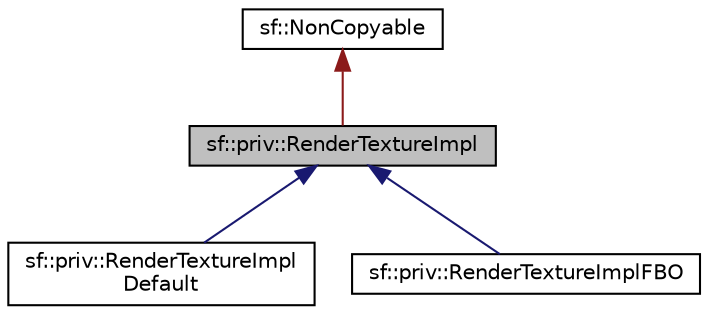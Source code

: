 digraph "sf::priv::RenderTextureImpl"
{
 // LATEX_PDF_SIZE
  edge [fontname="Helvetica",fontsize="10",labelfontname="Helvetica",labelfontsize="10"];
  node [fontname="Helvetica",fontsize="10",shape=record];
  Node1 [label="sf::priv::RenderTextureImpl",height=0.2,width=0.4,color="black", fillcolor="grey75", style="filled", fontcolor="black",tooltip="Abstract base class for render-texture implementations."];
  Node2 -> Node1 [dir="back",color="firebrick4",fontsize="10",style="solid"];
  Node2 [label="sf::NonCopyable",height=0.2,width=0.4,color="black", fillcolor="white", style="filled",URL="$classsf_1_1NonCopyable.html",tooltip="Utility class that makes any derived class non-copyable."];
  Node1 -> Node3 [dir="back",color="midnightblue",fontsize="10",style="solid"];
  Node3 [label="sf::priv::RenderTextureImpl\lDefault",height=0.2,width=0.4,color="black", fillcolor="white", style="filled",URL="$classsf_1_1priv_1_1RenderTextureImplDefault.html",tooltip="Default specialization of RenderTextureImpl, using an in-memory context."];
  Node1 -> Node4 [dir="back",color="midnightblue",fontsize="10",style="solid"];
  Node4 [label="sf::priv::RenderTextureImplFBO",height=0.2,width=0.4,color="black", fillcolor="white", style="filled",URL="$classsf_1_1priv_1_1RenderTextureImplFBO.html",tooltip="Specialization of RenderTextureImpl using the FrameBuffer Object OpenGL extension."];
}
